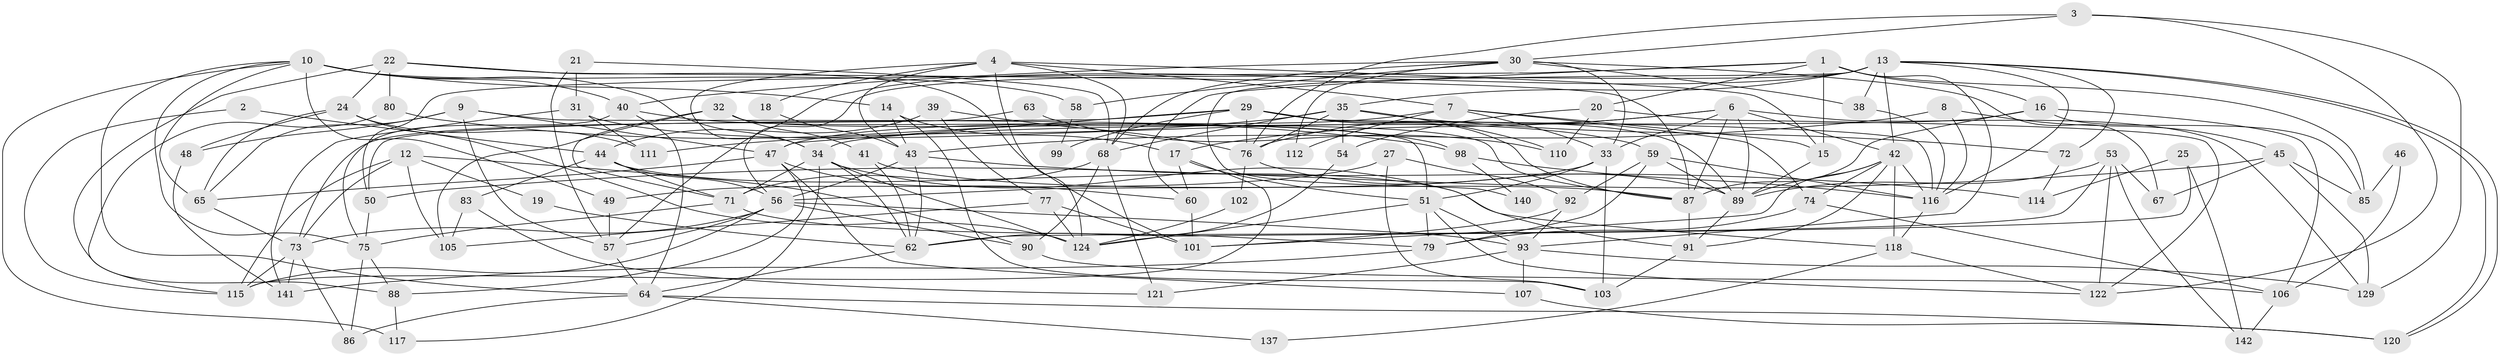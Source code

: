 // Generated by graph-tools (version 1.1) at 2025/52/02/27/25 19:52:09]
// undirected, 101 vertices, 238 edges
graph export_dot {
graph [start="1"]
  node [color=gray90,style=filled];
  1 [super="+5"];
  2;
  3;
  4 [super="+11"];
  6 [super="+36"];
  7 [super="+123"];
  8;
  9;
  10 [super="+143"];
  12 [super="+23"];
  13 [super="+130"];
  14;
  15 [super="+28"];
  16 [super="+125"];
  17 [super="+70"];
  18;
  19;
  20;
  21;
  22 [super="+136"];
  24 [super="+26"];
  25;
  27;
  29 [super="+37"];
  30 [super="+100"];
  31 [super="+82"];
  32 [super="+109"];
  33 [super="+66"];
  34 [super="+61"];
  35 [super="+104"];
  38 [super="+52"];
  39;
  40;
  41;
  42 [super="+133"];
  43 [super="+81"];
  44 [super="+95"];
  45 [super="+84"];
  46;
  47 [super="+108"];
  48;
  49;
  50;
  51 [super="+144"];
  53 [super="+55"];
  54;
  56 [super="+131"];
  57 [super="+135"];
  58;
  59;
  60;
  62 [super="+78"];
  63;
  64 [super="+96"];
  65;
  67;
  68 [super="+69"];
  71 [super="+97"];
  72;
  73 [super="+94"];
  74;
  75 [super="+132"];
  76 [super="+113"];
  77;
  79 [super="+139"];
  80;
  83;
  85;
  86;
  87 [super="+126"];
  88;
  89 [super="+134"];
  90;
  91;
  92;
  93 [super="+138"];
  98;
  99;
  101;
  102;
  103;
  105;
  106 [super="+119"];
  107;
  110;
  111;
  112;
  114;
  115 [super="+128"];
  116 [super="+127"];
  117;
  118;
  120;
  121;
  122;
  124;
  129;
  137;
  140;
  141;
  142;
  1 -- 60;
  1 -- 20;
  1 -- 16;
  1 -- 93;
  1 -- 50;
  1 -- 85;
  1 -- 15;
  2 -- 44;
  2 -- 115;
  3 -- 76;
  3 -- 129;
  3 -- 30;
  3 -- 122;
  4 -- 124;
  4 -- 43;
  4 -- 18;
  4 -- 34;
  4 -- 68;
  4 -- 7;
  4 -- 15;
  6 -- 76;
  6 -- 87;
  6 -- 89;
  6 -- 33;
  6 -- 129;
  6 -- 42;
  6 -- 17;
  7 -- 33;
  7 -- 112;
  7 -- 74;
  7 -- 15;
  7 -- 47;
  8 -- 43;
  8 -- 116;
  8 -- 45;
  9 -- 65;
  9 -- 48;
  9 -- 47;
  9 -- 57;
  9 -- 51;
  10 -- 14;
  10 -- 40;
  10 -- 49;
  10 -- 64;
  10 -- 117;
  10 -- 65;
  10 -- 75;
  10 -- 58;
  10 -- 34;
  12 -- 90;
  12 -- 105;
  12 -- 19;
  12 -- 115 [weight=2];
  12 -- 73;
  13 -- 120;
  13 -- 120;
  13 -- 56;
  13 -- 42;
  13 -- 57;
  13 -- 116;
  13 -- 35;
  13 -- 72;
  13 -- 140;
  13 -- 38;
  14 -- 43;
  14 -- 103;
  14 -- 17;
  15 -- 89;
  16 -- 85;
  16 -- 87;
  16 -- 34;
  16 -- 106;
  17 -- 60;
  17 -- 115;
  17 -- 51;
  18 -- 43;
  19 -- 62;
  20 -- 122;
  20 -- 54;
  20 -- 110;
  21 -- 68;
  21 -- 57;
  21 -- 31;
  22 -- 101;
  22 -- 80;
  22 -- 88;
  22 -- 87;
  22 -- 24;
  24 -- 124;
  24 -- 48;
  24 -- 65;
  24 -- 111;
  25 -- 124;
  25 -- 142;
  25 -- 114;
  27 -- 49;
  27 -- 92;
  27 -- 103;
  29 -- 116;
  29 -- 47 [weight=2];
  29 -- 76;
  29 -- 50;
  29 -- 99;
  29 -- 87;
  29 -- 89;
  30 -- 33;
  30 -- 67;
  30 -- 112;
  30 -- 68;
  30 -- 38;
  30 -- 40;
  30 -- 58;
  31 -- 59;
  31 -- 111;
  31 -- 141;
  32 -- 41;
  32 -- 87;
  32 -- 71 [weight=2];
  32 -- 105;
  33 -- 51;
  33 -- 103;
  33 -- 56;
  34 -- 91;
  34 -- 124;
  34 -- 71;
  34 -- 117;
  34 -- 62;
  35 -- 76;
  35 -- 68;
  35 -- 72;
  35 -- 111;
  35 -- 110;
  35 -- 54;
  38 -- 116;
  39 -- 44;
  39 -- 77;
  39 -- 76;
  40 -- 98;
  40 -- 64;
  40 -- 75;
  41 -- 62;
  41 -- 87;
  42 -- 101;
  42 -- 74;
  42 -- 116;
  42 -- 118;
  42 -- 89;
  42 -- 91;
  43 -- 114;
  43 -- 56;
  43 -- 62;
  44 -- 118;
  44 -- 83;
  44 -- 71;
  44 -- 56;
  45 -- 85;
  45 -- 50;
  45 -- 129;
  45 -- 67;
  46 -- 106;
  46 -- 85;
  47 -- 88;
  47 -- 65;
  47 -- 107;
  47 -- 60;
  48 -- 141;
  49 -- 57;
  50 -- 75;
  51 -- 124;
  51 -- 122;
  51 -- 93;
  51 -- 79;
  53 -- 62;
  53 -- 142;
  53 -- 89;
  53 -- 122;
  53 -- 67;
  54 -- 62;
  56 -- 90;
  56 -- 57;
  56 -- 115;
  56 -- 73;
  56 -- 93;
  57 -- 64;
  58 -- 99;
  59 -- 79;
  59 -- 92;
  59 -- 89;
  59 -- 116;
  60 -- 101;
  62 -- 64;
  63 -- 110;
  63 -- 73;
  64 -- 86;
  64 -- 120;
  64 -- 137;
  65 -- 73;
  68 -- 71;
  68 -- 121;
  68 -- 90;
  71 -- 75;
  71 -- 79;
  72 -- 114;
  73 -- 86;
  73 -- 115;
  73 -- 141;
  74 -- 79 [weight=2];
  74 -- 106;
  75 -- 88;
  75 -- 86;
  76 -- 102 [weight=2];
  76 -- 89;
  77 -- 105;
  77 -- 101;
  77 -- 124;
  79 -- 141;
  80 -- 98;
  80 -- 115;
  83 -- 121;
  83 -- 105;
  87 -- 91;
  88 -- 117;
  89 -- 91;
  90 -- 106;
  91 -- 103;
  92 -- 101;
  92 -- 93;
  93 -- 107;
  93 -- 121;
  93 -- 129;
  98 -- 116;
  98 -- 140;
  102 -- 124;
  106 -- 142;
  107 -- 120;
  116 -- 118;
  118 -- 122;
  118 -- 137;
}
